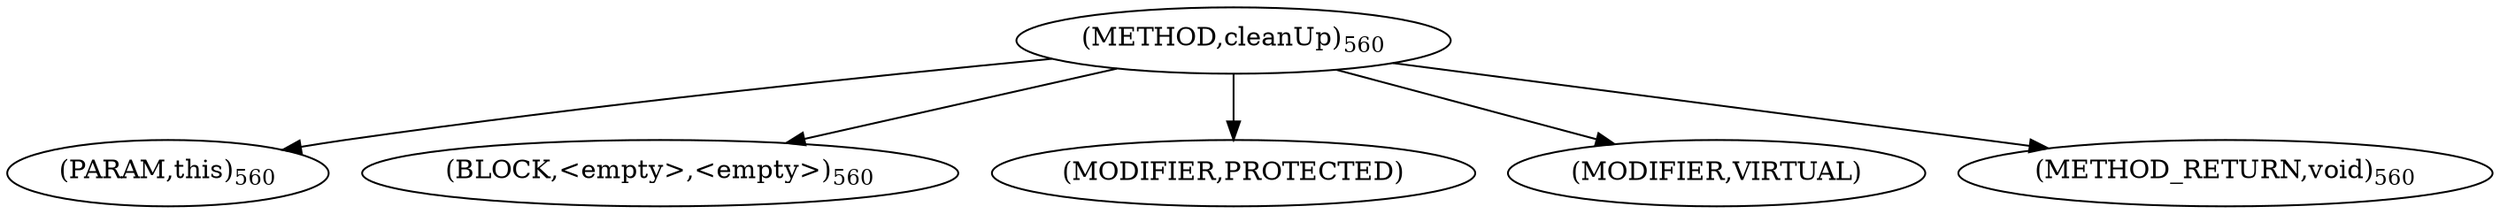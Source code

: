 digraph "cleanUp" {  
"1608" [label = <(METHOD,cleanUp)<SUB>560</SUB>> ]
"1609" [label = <(PARAM,this)<SUB>560</SUB>> ]
"1610" [label = <(BLOCK,&lt;empty&gt;,&lt;empty&gt;)<SUB>560</SUB>> ]
"1611" [label = <(MODIFIER,PROTECTED)> ]
"1612" [label = <(MODIFIER,VIRTUAL)> ]
"1613" [label = <(METHOD_RETURN,void)<SUB>560</SUB>> ]
  "1608" -> "1609" 
  "1608" -> "1610" 
  "1608" -> "1611" 
  "1608" -> "1612" 
  "1608" -> "1613" 
}
